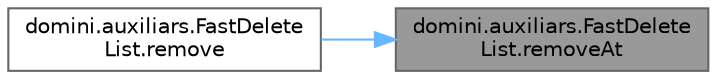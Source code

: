digraph "domini.auxiliars.FastDeleteList.removeAt"
{
 // INTERACTIVE_SVG=YES
 // LATEX_PDF_SIZE
  bgcolor="transparent";
  edge [fontname=Helvetica,fontsize=10,labelfontname=Helvetica,labelfontsize=10];
  node [fontname=Helvetica,fontsize=10,shape=box,height=0.2,width=0.4];
  rankdir="RL";
  Node1 [id="Node000001",label="domini.auxiliars.FastDelete\lList.removeAt",height=0.2,width=0.4,color="gray40", fillcolor="grey60", style="filled", fontcolor="black",tooltip="Elimina l'element en la posició indicada."];
  Node1 -> Node2 [id="edge1_Node000001_Node000002",dir="back",color="steelblue1",style="solid",tooltip=" "];
  Node2 [id="Node000002",label="domini.auxiliars.FastDelete\lList.remove",height=0.2,width=0.4,color="grey40", fillcolor="white", style="filled",URL="$classdomini_1_1auxiliars_1_1_fast_delete_list.html#a89de917e8ec293318280f3070fb7a2f6",tooltip="Elimina una ocurrència de l'element donat, si existeix."];
}
